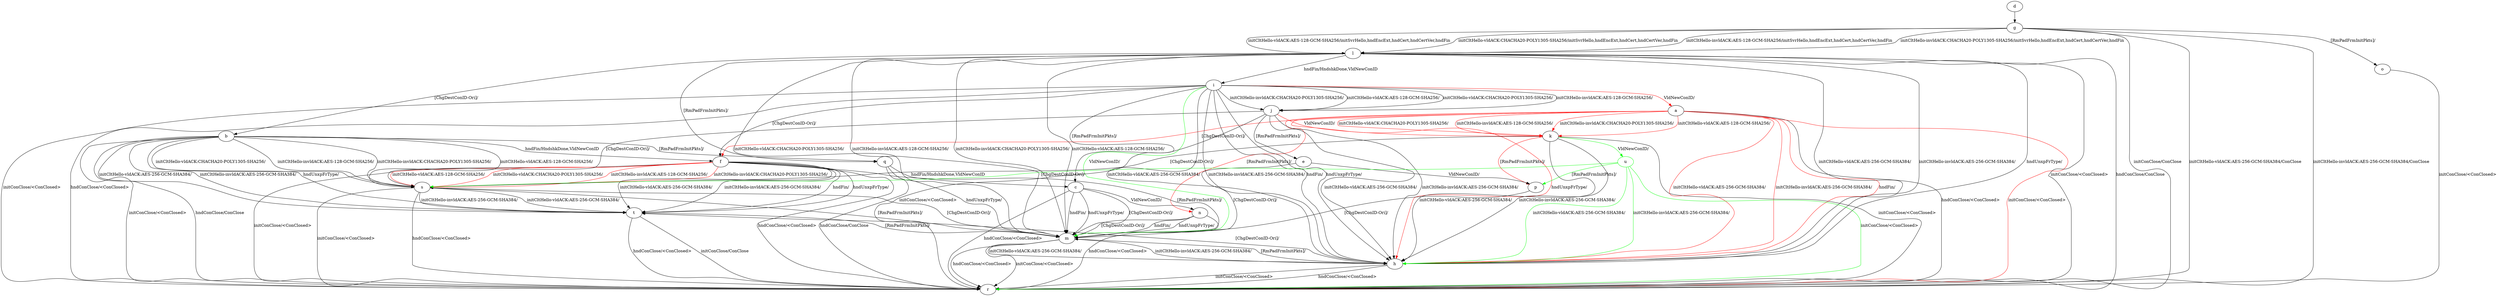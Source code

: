 digraph "" {
	a -> f	[key=0,
		color=red,
		label="[ChgDestConID-Ori]/ "];
	a -> h	[key=0,
		color=red,
		label="initCltHello-vldACK:AES-256-GCM-SHA384/ "];
	a -> h	[key=1,
		color=red,
		label="initCltHello-invldACK:AES-256-GCM-SHA384/ "];
	a -> h	[key=2,
		color=red,
		label="hndFin/ "];
	a -> h	[key=3,
		color=red,
		label="hndUnxpFrType/ "];
	a -> k	[key=0,
		color=red,
		label="initCltHello-vldACK:AES-128-GCM-SHA256/ "];
	a -> k	[key=1,
		color=red,
		label="initCltHello-vldACK:CHACHA20-POLY1305-SHA256/ "];
	a -> k	[key=2,
		color=red,
		label="initCltHello-invldACK:AES-128-GCM-SHA256/ "];
	a -> k	[key=3,
		color=red,
		label="initCltHello-invldACK:CHACHA20-POLY1305-SHA256/ "];
	a -> n	[key=0,
		color=red,
		label="[RmPadFrmInitPkts]/ "];
	a -> r	[key=0,
		label="hndConClose/<ConClosed> "];
	a -> r	[key=1,
		color=red,
		label="initConClose/<ConClosed> "];
	b -> f	[key=0,
		label="hndFin/HndshkDone,VldNewConID "];
	b -> q	[key=0,
		label="[RmPadFrmInitPkts]/ "];
	b -> r	[key=0,
		label="initConClose/<ConClosed> "];
	b -> r	[key=1,
		label="hndConClose/ConClose "];
	b -> s	[key=0,
		label="initCltHello-vldACK:AES-128-GCM-SHA256/ "];
	b -> s	[key=1,
		label="initCltHello-vldACK:CHACHA20-POLY1305-SHA256/ "];
	b -> s	[key=2,
		label="initCltHello-invldACK:AES-128-GCM-SHA256/ "];
	b -> s	[key=3,
		label="initCltHello-invldACK:CHACHA20-POLY1305-SHA256/ "];
	b -> t	[key=0,
		label="initCltHello-vldACK:AES-256-GCM-SHA384/ "];
	b -> t	[key=1,
		label="initCltHello-invldACK:AES-256-GCM-SHA384/ "];
	b -> t	[key=2,
		label="hndUnxpFrType/ "];
	c -> m	[key=0,
		label="hndFin/ "];
	c -> m	[key=1,
		label="hndUnxpFrType/ "];
	c -> m	[key=2,
		label="[ChgDestConID-Ori]/ "];
	c -> n	[key=0,
		label="VldNewConID/ "];
	c -> r	[key=0,
		label="hndConClose/<ConClosed> "];
	d -> g	[key=0];
	e -> m	[key=0,
		label="[ChgDestConID-Ori]/ "];
	e -> p	[key=0,
		label="VldNewConID/ "];
	f -> m	[key=0,
		label="[RmPadFrmInitPkts]/ "];
	f -> r	[key=0,
		label="initConClose/<ConClosed> "];
	f -> r	[key=1,
		label="hndConClose/<ConClosed> "];
	f -> s	[key=0,
		color=red,
		label="initCltHello-vldACK:AES-128-GCM-SHA256/ "];
	f -> s	[key=1,
		color=red,
		label="initCltHello-vldACK:CHACHA20-POLY1305-SHA256/ "];
	f -> s	[key=2,
		color=red,
		label="initCltHello-invldACK:AES-128-GCM-SHA256/ "];
	f -> s	[key=3,
		color=red,
		label="initCltHello-invldACK:CHACHA20-POLY1305-SHA256/ "];
	f -> t	[key=0,
		label="initCltHello-vldACK:AES-256-GCM-SHA384/ "];
	f -> t	[key=1,
		label="initCltHello-invldACK:AES-256-GCM-SHA384/ "];
	f -> t	[key=2,
		label="hndFin/ "];
	f -> t	[key=3,
		label="hndUnxpFrType/ "];
	g -> l	[key=0,
		label="initCltHello-vldACK:AES-128-GCM-SHA256/initSvrHello,hndEncExt,hndCert,hndCertVer,hndFin "];
	g -> l	[key=1,
		label="initCltHello-vldACK:CHACHA20-POLY1305-SHA256/initSvrHello,hndEncExt,hndCert,hndCertVer,hndFin "];
	g -> l	[key=2,
		label="initCltHello-invldACK:AES-128-GCM-SHA256/initSvrHello,hndEncExt,hndCert,hndCertVer,hndFin "];
	g -> l	[key=3,
		label="initCltHello-invldACK:CHACHA20-POLY1305-SHA256/initSvrHello,hndEncExt,hndCert,hndCertVer,hndFin "];
	g -> o	[key=0,
		label="[RmPadFrmInitPkts]/ "];
	g -> r	[key=0,
		label="initConClose/ConClose "];
	g -> r	[key=1,
		label="initCltHello-vldACK:AES-256-GCM-SHA384/ConClose "];
	g -> r	[key=2,
		label="initCltHello-invldACK:AES-256-GCM-SHA384/ConClose "];
	h -> m	[key=0,
		label="[RmPadFrmInitPkts]/ "];
	h -> r	[key=0,
		label="initConClose/<ConClosed> "];
	h -> r	[key=1,
		label="hndConClose/<ConClosed> "];
	h -> t	[key=0,
		label="[ChgDestConID-Ori]/ "];
	i -> a	[key=0,
		color=red,
		label="VldNewConID/ "];
	i -> c	[key=0,
		label="[RmPadFrmInitPkts]/ "];
	i -> f	[key=0,
		label="[ChgDestConID-Ori]/ "];
	i -> h	[key=0,
		label="initCltHello-vldACK:AES-256-GCM-SHA384/ "];
	i -> h	[key=1,
		label="initCltHello-invldACK:AES-256-GCM-SHA384/ "];
	i -> h	[key=2,
		label="hndFin/ "];
	i -> h	[key=3,
		label="hndUnxpFrType/ "];
	i -> j	[key=0,
		label="initCltHello-vldACK:AES-128-GCM-SHA256/ "];
	i -> j	[key=1,
		label="initCltHello-vldACK:CHACHA20-POLY1305-SHA256/ "];
	i -> j	[key=2,
		label="initCltHello-invldACK:AES-128-GCM-SHA256/ "];
	i -> j	[key=3,
		label="initCltHello-invldACK:CHACHA20-POLY1305-SHA256/ "];
	i -> m	[key=0,
		color=green,
		label="VldNewConID/ "];
	i -> r	[key=0,
		label="initConClose/<ConClosed> "];
	i -> r	[key=1,
		label="hndConClose/<ConClosed> "];
	j -> e	[key=0,
		label="[RmPadFrmInitPkts]/ "];
	j -> h	[key=0,
		label="initCltHello-vldACK:AES-256-GCM-SHA384/ "];
	j -> h	[key=1,
		label="initCltHello-invldACK:AES-256-GCM-SHA384/ "];
	j -> k	[key=0,
		color=red,
		label="VldNewConID/ "];
	j -> r	[key=0,
		label="initConClose/<ConClosed> "];
	j -> s	[key=0,
		label="[ChgDestConID-Ori]/ "];
	k -> h	[key=0,
		label="initCltHello-vldACK:AES-256-GCM-SHA384/ "];
	k -> h	[key=1,
		label="initCltHello-invldACK:AES-256-GCM-SHA384/ "];
	k -> p	[key=0,
		color=red,
		label="[RmPadFrmInitPkts]/ "];
	k -> r	[key=0,
		label="initConClose/<ConClosed> "];
	k -> s	[key=0,
		label="[ChgDestConID-Ori]/ "];
	u	[color=green];
	k -> u	[key=0,
		color=green,
		label="VldNewConID/ "];
	l -> b	[key=0,
		label="[ChgDestConID-Ori]/ "];
	l -> h	[key=0,
		label="initCltHello-vldACK:AES-256-GCM-SHA384/ "];
	l -> h	[key=1,
		label="initCltHello-invldACK:AES-256-GCM-SHA384/ "];
	l -> h	[key=2,
		label="hndUnxpFrType/ "];
	l -> i	[key=0,
		label="hndFin/HndshkDone,VldNewConID "];
	l -> m	[key=0,
		label="initCltHello-vldACK:AES-128-GCM-SHA256/ "];
	l -> m	[key=1,
		label="initCltHello-vldACK:CHACHA20-POLY1305-SHA256/ "];
	l -> m	[key=2,
		label="initCltHello-invldACK:AES-128-GCM-SHA256/ "];
	l -> m	[key=3,
		label="initCltHello-invldACK:CHACHA20-POLY1305-SHA256/ "];
	l -> q	[key=0,
		label="[RmPadFrmInitPkts]/ "];
	l -> r	[key=0,
		label="initConClose/<ConClosed> "];
	l -> r	[key=1,
		label="hndConClose/ConClose "];
	m -> h	[key=0,
		label="initCltHello-vldACK:AES-256-GCM-SHA384/ "];
	m -> h	[key=1,
		label="initCltHello-invldACK:AES-256-GCM-SHA384/ "];
	m -> r	[key=0,
		label="initConClose/<ConClosed> "];
	m -> r	[key=1,
		label="hndConClose/<ConClosed> "];
	m -> s	[key=0,
		label="[ChgDestConID-Ori]/ "];
	n -> m	[key=0,
		label="hndFin/ "];
	n -> m	[key=1,
		label="hndUnxpFrType/ "];
	n -> m	[key=2,
		label="[ChgDestConID-Ori]/ "];
	n -> r	[key=0,
		label="hndConClose/<ConClosed> "];
	o -> r	[key=0,
		label="initConClose/<ConClosed> "];
	p -> m	[key=0,
		label="[ChgDestConID-Ori]/ "];
	q -> c	[key=0,
		label="hndFin/HndshkDone,VldNewConID "];
	q -> m	[key=0,
		label="hndUnxpFrType/ "];
	q -> r	[key=0,
		label="hndConClose/ConClose "];
	s -> m	[key=0,
		label="[RmPadFrmInitPkts]/ "];
	s -> r	[key=0,
		label="initConClose/<ConClosed> "];
	s -> r	[key=1,
		label="hndConClose/<ConClosed> "];
	s -> t	[key=0,
		label="initCltHello-vldACK:AES-256-GCM-SHA384/ "];
	s -> t	[key=1,
		label="initCltHello-invldACK:AES-256-GCM-SHA384/ "];
	t -> m	[key=0,
		label="[RmPadFrmInitPkts]/ "];
	t -> r	[key=0,
		label="initConClose/ConClose "];
	t -> r	[key=1,
		label="hndConClose/<ConClosed> "];
	u -> h	[key=0,
		color=green,
		label="initCltHello-vldACK:AES-256-GCM-SHA384/ "];
	u -> h	[key=1,
		color=green,
		label="initCltHello-invldACK:AES-256-GCM-SHA384/ "];
	u -> p	[key=0,
		color=green,
		label="[RmPadFrmInitPkts]/ "];
	u -> r	[key=0,
		color=green,
		label="initConClose/<ConClosed> "];
	u -> s	[key=0,
		color=green,
		label="[ChgDestConID-Ori]/ "];
}

